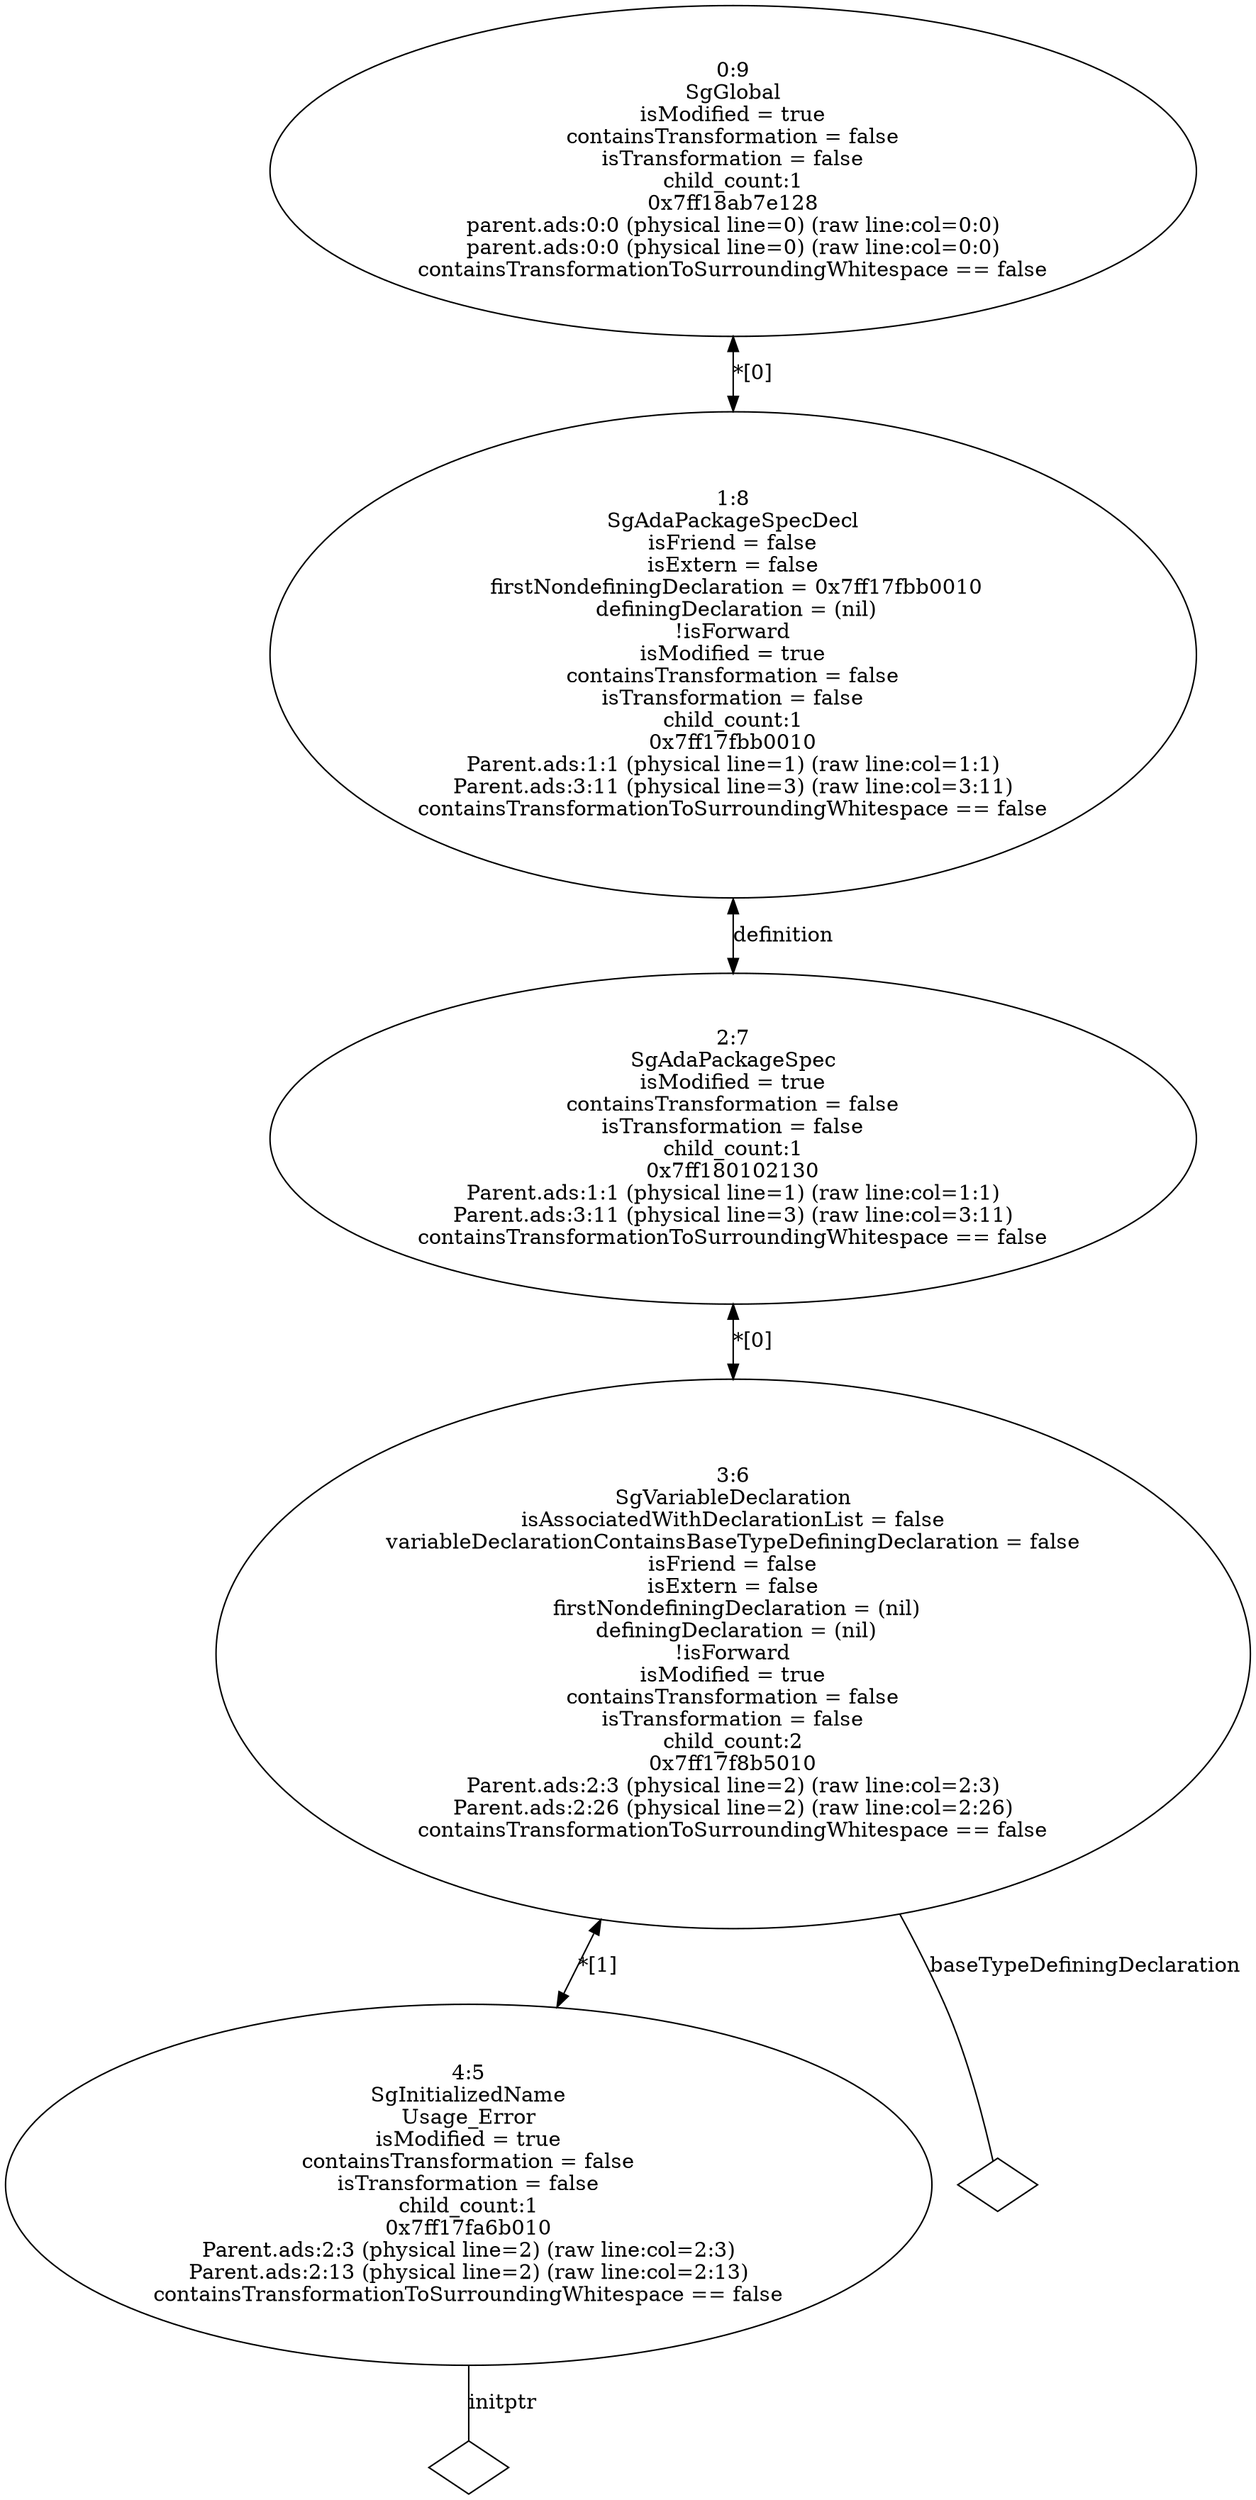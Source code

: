 digraph "G./parent_rose.dot" {
"0x7ff17fa6b010"[label="4:5\nSgInitializedName\nUsage_Error\nisModified = true\ncontainsTransformation = false\nisTransformation = false\nchild_count:1\n0x7ff17fa6b010\nParent.ads:2:3 (physical line=2) (raw line:col=2:3)\nParent.ads:2:13 (physical line=2) (raw line:col=2:13)\ncontainsTransformationToSurroundingWhitespace == false\n" ];
"0x7ff17fa6b010" -> "0x7ff17fa6b010__initptr__null"[label="initptr" dir=none ];
"0x7ff17fa6b010__initptr__null"[label="" shape=diamond ];
"0x7ff17f8b5010"[label="3:6\nSgVariableDeclaration\n isAssociatedWithDeclarationList = false \n variableDeclarationContainsBaseTypeDefiningDeclaration = false \n isFriend = false \n isExtern = false \n firstNondefiningDeclaration = (nil)\n definingDeclaration = (nil)\n!isForward\nisModified = true\ncontainsTransformation = false\nisTransformation = false\nchild_count:2\n0x7ff17f8b5010\nParent.ads:2:3 (physical line=2) (raw line:col=2:3)\nParent.ads:2:26 (physical line=2) (raw line:col=2:26)\ncontainsTransformationToSurroundingWhitespace == false\n" ];
"0x7ff17f8b5010" -> "0x7ff17f8b5010__baseTypeDefiningDeclaration__null"[label="baseTypeDefiningDeclaration" dir=none ];
"0x7ff17f8b5010__baseTypeDefiningDeclaration__null"[label="" shape=diamond ];
"0x7ff17f8b5010" -> "0x7ff17fa6b010"[label="*[1]" dir=both ];
"0x7ff180102130"[label="2:7\nSgAdaPackageSpec\nisModified = true\ncontainsTransformation = false\nisTransformation = false\nchild_count:1\n0x7ff180102130\nParent.ads:1:1 (physical line=1) (raw line:col=1:1)\nParent.ads:3:11 (physical line=3) (raw line:col=3:11)\ncontainsTransformationToSurroundingWhitespace == false\n" ];
"0x7ff180102130" -> "0x7ff17f8b5010"[label="*[0]" dir=both ];
"0x7ff17fbb0010"[label="1:8\nSgAdaPackageSpecDecl\n isFriend = false \n isExtern = false \n firstNondefiningDeclaration = 0x7ff17fbb0010\n definingDeclaration = (nil)\n!isForward\nisModified = true\ncontainsTransformation = false\nisTransformation = false\nchild_count:1\n0x7ff17fbb0010\nParent.ads:1:1 (physical line=1) (raw line:col=1:1)\nParent.ads:3:11 (physical line=3) (raw line:col=3:11)\ncontainsTransformationToSurroundingWhitespace == false\n" ];
"0x7ff17fbb0010" -> "0x7ff180102130"[label="definition" dir=both ];
"0x7ff18ab7e128"[label="0:9\nSgGlobal\nisModified = true\ncontainsTransformation = false\nisTransformation = false\nchild_count:1\n0x7ff18ab7e128\nparent.ads:0:0 (physical line=0) (raw line:col=0:0)\nparent.ads:0:0 (physical line=0) (raw line:col=0:0)\ncontainsTransformationToSurroundingWhitespace == false\n" ];
"0x7ff18ab7e128" -> "0x7ff17fbb0010"[label="*[0]" dir=both ];
}
